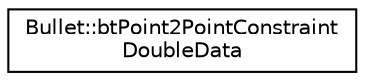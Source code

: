 digraph "Graphical Class Hierarchy"
{
  edge [fontname="Helvetica",fontsize="10",labelfontname="Helvetica",labelfontsize="10"];
  node [fontname="Helvetica",fontsize="10",shape=record];
  rankdir="LR";
  Node1 [label="Bullet::btPoint2PointConstraint\lDoubleData",height=0.2,width=0.4,color="black", fillcolor="white", style="filled",URL="$class_bullet_1_1bt_point2_point_constraint_double_data.html"];
}
